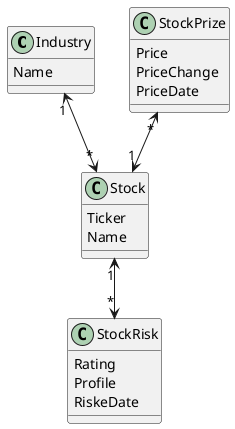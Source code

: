 @startuml

Class Industry{
Name
}

Class StockPrize{
Price
PriceChange
PriceDate
}

Class Stock{
Ticker
Name
}

Class StockRisk{
Rating
Profile
RiskeDate
}


Industry "1"<--> "*"Stock
StockPrize "*"<--> "1" Stock
Stock "1"<--> "*"StockRisk

@enduml